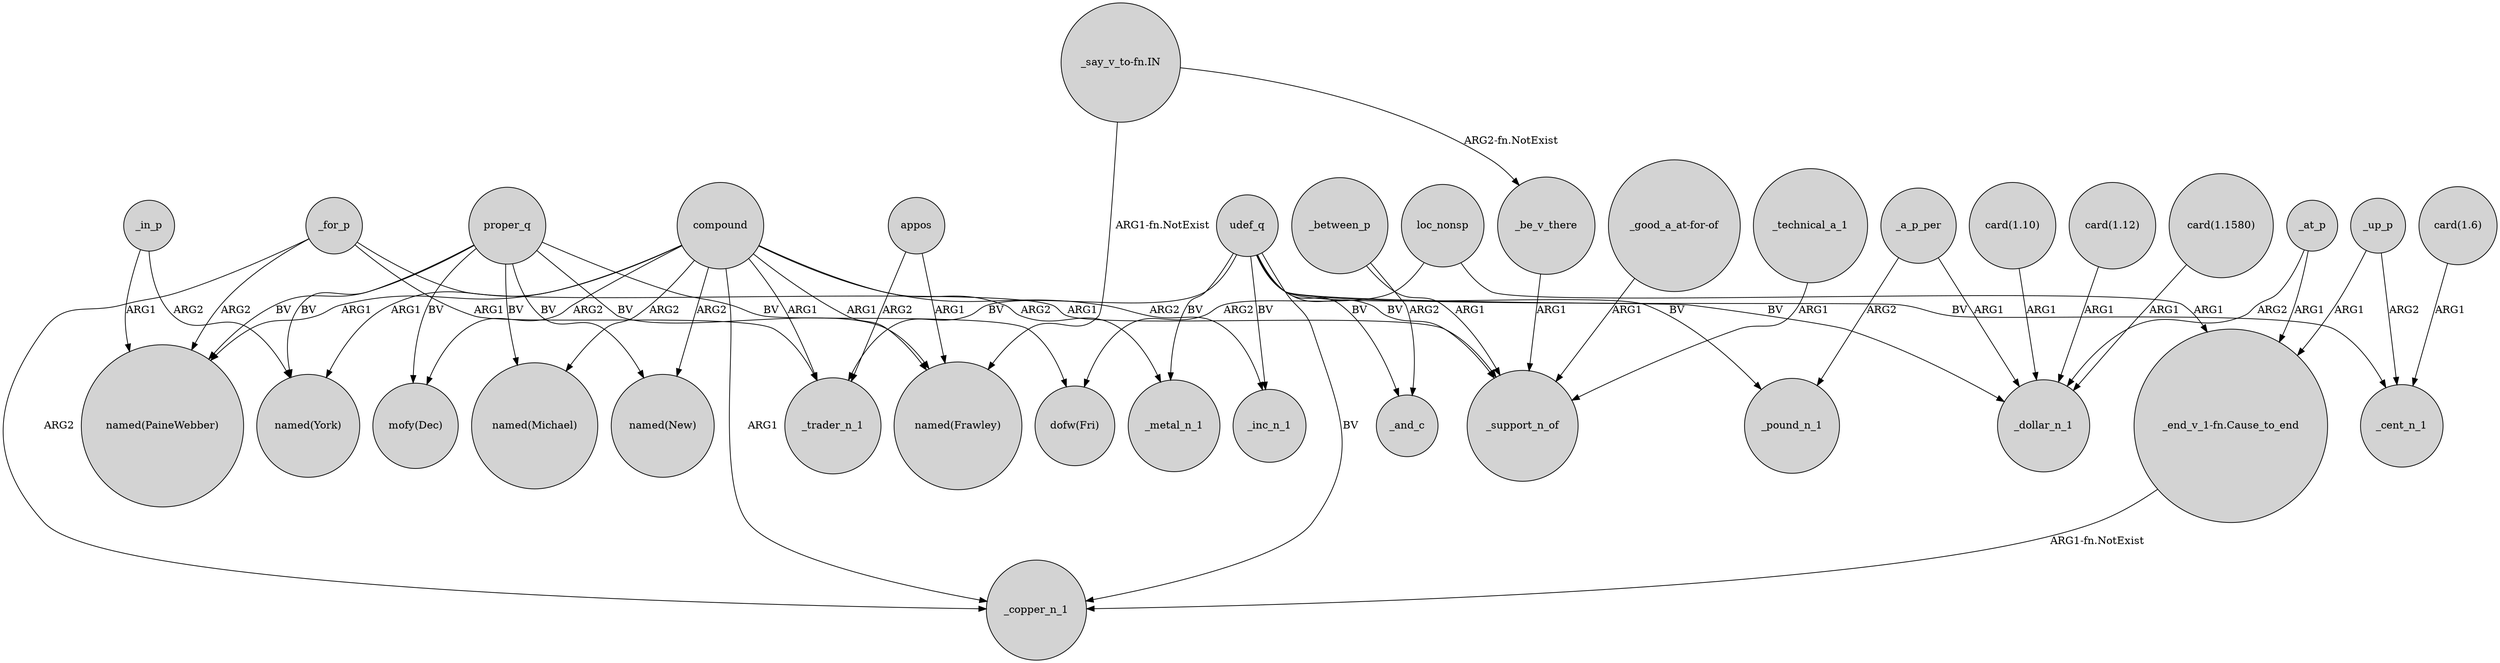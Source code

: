 digraph {
	node [shape=circle style=filled]
	_a_p_per -> _pound_n_1 [label=ARG2]
	_for_p -> _trader_n_1 [label=ARG1]
	_in_p -> "named(PaineWebber)" [label=ARG1]
	udef_q -> _copper_n_1 [label=BV]
	proper_q -> "dofw(Fri)" [label=BV]
	_at_p -> _dollar_n_1 [label=ARG2]
	udef_q -> _inc_n_1 [label=BV]
	compound -> "named(New)" [label=ARG2]
	appos -> _trader_n_1 [label=ARG2]
	_for_p -> "named(PaineWebber)" [label=ARG2]
	udef_q -> _trader_n_1 [label=BV]
	proper_q -> "named(New)" [label=BV]
	proper_q -> "mofy(Dec)" [label=BV]
	compound -> _copper_n_1 [label=ARG1]
	proper_q -> "named(Frawley)" [label=BV]
	"card(1.6)" -> _cent_n_1 [label=ARG1]
	"_say_v_to-fn.IN" -> "named(Frawley)" [label="ARG1-fn.NotExist"]
	loc_nonsp -> "dofw(Fri)" [label=ARG2]
	proper_q -> "named(Michael)" [label=BV]
	compound -> _trader_n_1 [label=ARG1]
	_for_p -> _support_n_of [label=ARG1]
	_for_p -> _copper_n_1 [label=ARG2]
	"card(1.1580)" -> _dollar_n_1 [label=ARG1]
	udef_q -> _cent_n_1 [label=BV]
	_up_p -> "_end_v_1-fn.Cause_to_end" [label=ARG1]
	_a_p_per -> _dollar_n_1 [label=ARG1]
	udef_q -> _pound_n_1 [label=BV]
	_between_p -> _support_n_of [label=ARG1]
	compound -> "named(York)" [label=ARG1]
	"_say_v_to-fn.IN" -> _be_v_there [label="ARG2-fn.NotExist"]
	"_good_a_at-for-of" -> _support_n_of [label=ARG1]
	compound -> _metal_n_1 [label=ARG2]
	_between_p -> _and_c [label=ARG2]
	proper_q -> "named(PaineWebber)" [label=BV]
	_technical_a_1 -> _support_n_of [label=ARG1]
	"card(1.10)" -> _dollar_n_1 [label=ARG1]
	loc_nonsp -> "_end_v_1-fn.Cause_to_end" [label=ARG1]
	"_end_v_1-fn.Cause_to_end" -> _copper_n_1 [label="ARG1-fn.NotExist"]
	udef_q -> _metal_n_1 [label=BV]
	appos -> "named(Frawley)" [label=ARG1]
	_in_p -> "named(York)" [label=ARG2]
	compound -> "named(Frawley)" [label=ARG1]
	udef_q -> _support_n_of [label=BV]
	_be_v_there -> _support_n_of [label=ARG1]
	"card(1.12)" -> _dollar_n_1 [label=ARG1]
	_at_p -> "_end_v_1-fn.Cause_to_end" [label=ARG1]
	_up_p -> _cent_n_1 [label=ARG2]
	compound -> "named(PaineWebber)" [label=ARG1]
	proper_q -> "named(York)" [label=BV]
	udef_q -> _and_c [label=BV]
	compound -> _inc_n_1 [label=ARG2]
	compound -> "named(Michael)" [label=ARG2]
	compound -> "mofy(Dec)" [label=ARG2]
	udef_q -> _dollar_n_1 [label=BV]
}
